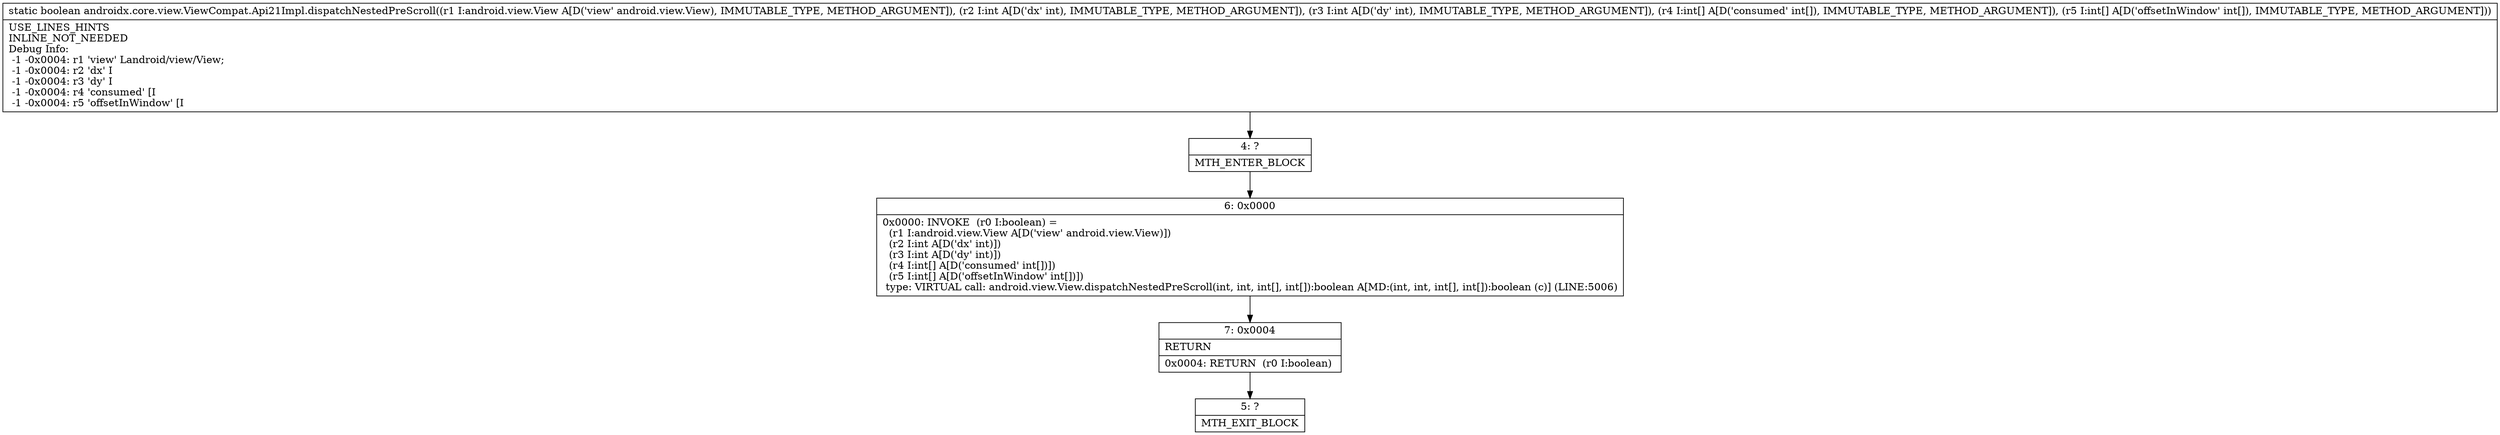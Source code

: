 digraph "CFG forandroidx.core.view.ViewCompat.Api21Impl.dispatchNestedPreScroll(Landroid\/view\/View;II[I[I)Z" {
Node_4 [shape=record,label="{4\:\ ?|MTH_ENTER_BLOCK\l}"];
Node_6 [shape=record,label="{6\:\ 0x0000|0x0000: INVOKE  (r0 I:boolean) = \l  (r1 I:android.view.View A[D('view' android.view.View)])\l  (r2 I:int A[D('dx' int)])\l  (r3 I:int A[D('dy' int)])\l  (r4 I:int[] A[D('consumed' int[])])\l  (r5 I:int[] A[D('offsetInWindow' int[])])\l type: VIRTUAL call: android.view.View.dispatchNestedPreScroll(int, int, int[], int[]):boolean A[MD:(int, int, int[], int[]):boolean (c)] (LINE:5006)\l}"];
Node_7 [shape=record,label="{7\:\ 0x0004|RETURN\l|0x0004: RETURN  (r0 I:boolean) \l}"];
Node_5 [shape=record,label="{5\:\ ?|MTH_EXIT_BLOCK\l}"];
MethodNode[shape=record,label="{static boolean androidx.core.view.ViewCompat.Api21Impl.dispatchNestedPreScroll((r1 I:android.view.View A[D('view' android.view.View), IMMUTABLE_TYPE, METHOD_ARGUMENT]), (r2 I:int A[D('dx' int), IMMUTABLE_TYPE, METHOD_ARGUMENT]), (r3 I:int A[D('dy' int), IMMUTABLE_TYPE, METHOD_ARGUMENT]), (r4 I:int[] A[D('consumed' int[]), IMMUTABLE_TYPE, METHOD_ARGUMENT]), (r5 I:int[] A[D('offsetInWindow' int[]), IMMUTABLE_TYPE, METHOD_ARGUMENT]))  | USE_LINES_HINTS\lINLINE_NOT_NEEDED\lDebug Info:\l  \-1 \-0x0004: r1 'view' Landroid\/view\/View;\l  \-1 \-0x0004: r2 'dx' I\l  \-1 \-0x0004: r3 'dy' I\l  \-1 \-0x0004: r4 'consumed' [I\l  \-1 \-0x0004: r5 'offsetInWindow' [I\l}"];
MethodNode -> Node_4;Node_4 -> Node_6;
Node_6 -> Node_7;
Node_7 -> Node_5;
}

